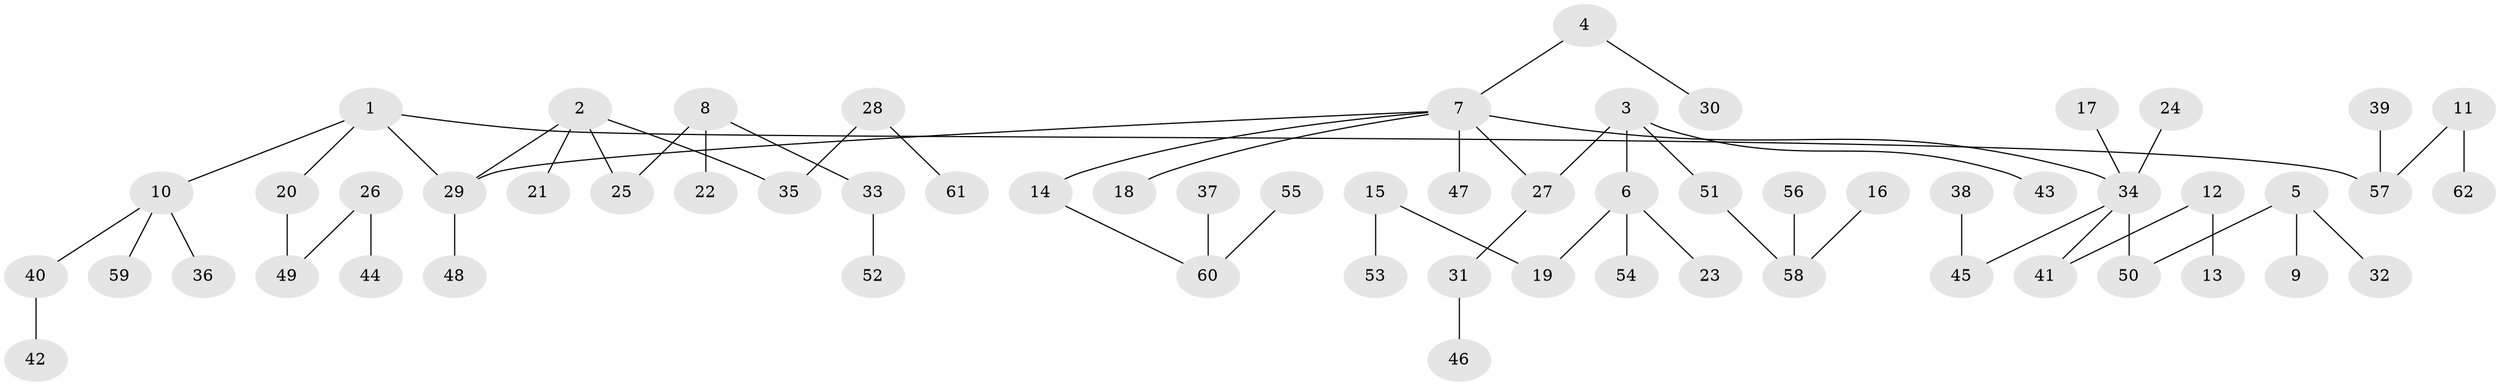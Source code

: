 // original degree distribution, {8: 0.016129032258064516, 5: 0.008064516129032258, 6: 0.008064516129032258, 2: 0.28225806451612906, 4: 0.06451612903225806, 3: 0.16129032258064516, 1: 0.4596774193548387}
// Generated by graph-tools (version 1.1) at 2025/02/03/09/25 03:02:22]
// undirected, 62 vertices, 61 edges
graph export_dot {
graph [start="1"]
  node [color=gray90,style=filled];
  1;
  2;
  3;
  4;
  5;
  6;
  7;
  8;
  9;
  10;
  11;
  12;
  13;
  14;
  15;
  16;
  17;
  18;
  19;
  20;
  21;
  22;
  23;
  24;
  25;
  26;
  27;
  28;
  29;
  30;
  31;
  32;
  33;
  34;
  35;
  36;
  37;
  38;
  39;
  40;
  41;
  42;
  43;
  44;
  45;
  46;
  47;
  48;
  49;
  50;
  51;
  52;
  53;
  54;
  55;
  56;
  57;
  58;
  59;
  60;
  61;
  62;
  1 -- 10 [weight=1.0];
  1 -- 20 [weight=1.0];
  1 -- 29 [weight=1.0];
  1 -- 57 [weight=1.0];
  2 -- 21 [weight=1.0];
  2 -- 25 [weight=1.0];
  2 -- 29 [weight=1.0];
  2 -- 35 [weight=1.0];
  3 -- 6 [weight=1.0];
  3 -- 27 [weight=1.0];
  3 -- 43 [weight=1.0];
  3 -- 51 [weight=1.0];
  4 -- 7 [weight=1.0];
  4 -- 30 [weight=1.0];
  5 -- 9 [weight=1.0];
  5 -- 32 [weight=1.0];
  5 -- 50 [weight=1.0];
  6 -- 19 [weight=1.0];
  6 -- 23 [weight=1.0];
  6 -- 54 [weight=1.0];
  7 -- 14 [weight=1.0];
  7 -- 18 [weight=1.0];
  7 -- 27 [weight=1.0];
  7 -- 29 [weight=1.0];
  7 -- 34 [weight=1.0];
  7 -- 47 [weight=1.0];
  8 -- 22 [weight=1.0];
  8 -- 25 [weight=1.0];
  8 -- 33 [weight=1.0];
  10 -- 36 [weight=1.0];
  10 -- 40 [weight=1.0];
  10 -- 59 [weight=1.0];
  11 -- 57 [weight=1.0];
  11 -- 62 [weight=1.0];
  12 -- 13 [weight=1.0];
  12 -- 41 [weight=1.0];
  14 -- 60 [weight=1.0];
  15 -- 19 [weight=1.0];
  15 -- 53 [weight=1.0];
  16 -- 58 [weight=1.0];
  17 -- 34 [weight=1.0];
  20 -- 49 [weight=1.0];
  24 -- 34 [weight=1.0];
  26 -- 44 [weight=1.0];
  26 -- 49 [weight=1.0];
  27 -- 31 [weight=1.0];
  28 -- 35 [weight=1.0];
  28 -- 61 [weight=1.0];
  29 -- 48 [weight=1.0];
  31 -- 46 [weight=1.0];
  33 -- 52 [weight=1.0];
  34 -- 41 [weight=1.0];
  34 -- 45 [weight=1.0];
  34 -- 50 [weight=1.0];
  37 -- 60 [weight=1.0];
  38 -- 45 [weight=1.0];
  39 -- 57 [weight=1.0];
  40 -- 42 [weight=1.0];
  51 -- 58 [weight=1.0];
  55 -- 60 [weight=1.0];
  56 -- 58 [weight=1.0];
}
